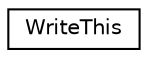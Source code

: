 digraph "Graphical Class Hierarchy"
{
  edge [fontname="Helvetica",fontsize="10",labelfontname="Helvetica",labelfontsize="10"];
  node [fontname="Helvetica",fontsize="10",shape=record];
  rankdir="LR";
  Node0 [label="WriteThis",height=0.2,width=0.4,color="black", fillcolor="white", style="filled",URL="$struct_write_this.html"];
}
